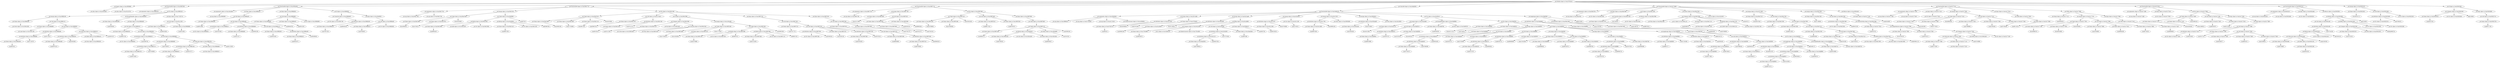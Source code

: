 strict digraph  {
<_ast.alias object at 0xa16c92ed0>;
<_ast.alias object at 0xa19144750>;
<_ast.Import object at 0xa18f59b90>;
<_ast.arguments object at 0xa1686b250>;
<_ast.Store object at 0x10295c290>;
<_ast.Name object at 0xa1686b5d0>;
<_ast.Load object at 0x10295c1d0>;
<_ast.Name object at 0xa1686bf90>;
<_ast.Name object at 0xa1686b290>;
Load818221;
<_ast.Attribute object at 0xa1686bfd0>;
Load7119370;
<_ast.Attribute object at 0xa1686b0d0>;
Load3214815;
<_ast.Name object at 0xa1686b3d0>;
Load5879120;
<_ast.Attribute object at 0xa1686b350>;
Load2562849;
<_ast.Num object at 0xa1686b450>;
<_ast.Index object at 0xa1686b410>;
<_ast.Subscript object at 0xa1686b310>;
Load3832027;
<_ast.Call object at 0xa1686bf50>;
<_ast.Call object at 0xa1686b110>;
<_ast.Assign object at 0xa1686b190>;
<_ast.Name object at 0xa1686b490>;
Load3446561;
<_ast.Name object at 0xa1686b550>;
Load6802258;
<_ast.Str object at 0xa1686b650>;
<_ast.Attribute object at 0xa1686b610>;
Load1660792;
<_ast.Name object at 0xa1686b750>;
Load9415603;
<_ast.Attribute object at 0xa1686b710>;
Load7348685;
<_ast.Attribute object at 0xa1686b6d0>;
Load7428872;
<_ast.Name object at 0xa1686b810>;
Load977803;
<_ast.Attribute object at 0xa1686b7d0>;
Load4018772;
<_ast.Num object at 0xa1686b910>;
<_ast.Index object at 0xa1686b8d0>;
<_ast.Subscript object at 0xa1686b790>;
Load4113438;
<_ast.Call object at 0xa1686b690>;
<_ast.Call object at 0xa1686b590>;
<_ast.Call object at 0xa1686b510>;
<_ast.Expr object at 0xa1686b4d0>;
<_ast.ExceptHandler object at 0xa18493650>;
<_ast.Name object at 0xa1686b950>;
Load9442638;
<_ast.Name object at 0xa1686b990>;
Load324289;
<_ast.Call object at 0xa16cc1450>;
<_ast.Expr object at 0xa17183710>;
<_ast.Try object at 0xa1686b150>;
<_ast.FunctionDef object at 0xa16897650>;
<_ast.arg object at 0xa1686b9d0>;
<_ast.arguments object at 0xa1e44ca90>;
<_ast.Name object at 0xa1686ba90>;
Load9510891;
<_ast.Str object at 0xa1686bb50>;
<_ast.Attribute object at 0xa1686bb10>;
Load2432363;
<_ast.Name object at 0xa1686bbd0>;
Load542107;
<_ast.Attribute object at 0xa1686bb90>;
Load5982539;
<_ast.Name object at 0xa1686bc90>;
Load6355082;
<_ast.Name object at 0xa1686bd10>;
Load6281871;
<_ast.Attribute object at 0xa1686bcd0>;
Load6498948;
<_ast.Call object at 0xa1686bc10>;
<_ast.Call object at 0xa1686bad0>;
<_ast.Call object at 0xa1686ba50>;
<_ast.Expr object at 0xa1686ba10>;
<_ast.Name object at 0xa1686bdd0>;
Load9948793;
<_ast.Name object at 0xa1686be50>;
Load8252287;
<_ast.Str object at 0xa1686b890>;
<_ast.Call object at 0xa1686bd90>;
<_ast.Expr object at 0xa1686bd50>;
<_ast.Not object at 0x1029617d0>;
<_ast.Name object at 0xa1686bc50>;
Load7957326;
<_ast.Attribute object at 0xa1686b2d0>;
Load8593324;
<_ast.UnaryOp object at 0xa1686be90>;
<_ast.Name object at 0xa1686be10>;
Load7958937;
<_ast.Str object at 0xa1686b390>;
<_ast.Call object at 0xa1686bed0>;
<_ast.Expr object at 0xa180af050>;
<_ast.If object at 0xa1686b850>;
<_ast.FunctionDef object at 0xa1850a450>;
<_ast.arg object at 0xa209a7790>;
<_ast.arg object at 0xa209a77d0>;
<_ast.arguments object at 0xa209a7750>;
<_ast.Name object at 0xa209a7890>;
Store3600611;
<_ast.Name object at 0xa209a7910>;
Store726413;
<_ast.Tuple object at 0xa209a7850>;
Store4435663;
<_ast.Name object at 0xa209a7990>;
Load6964567;
<_ast.Add object at 0x10295cc90>;
<_ast.Str object at 0xa209a79d0>;
<_ast.BinOp object at 0xa209a7950>;
<_ast.Name object at 0xa209a7a10>;
Load8632780;
<_ast.Str object at 0xa209a7a50>;
<_ast.BinOp object at 0xa16a3d850>;
Add2968796;
<_ast.Tuple object at 0xa180af590>;
Load67516;
<_ast.Assign object at 0xa209a7810>;
<_ast.Name object at 0xa209a7b90>;
Store5891392;
<_ast.Name object at 0xa209a7bd0>;
Store7750098;
<_ast.Name object at 0xa209a7c10>;
Store607292;
<_ast.Tuple object at 0xa209a7b10>;
Store4334661;
<_ast.Name object at 0xa209a7c50>;
Load2963744;
<_ast.Name object at 0xa209a7d10>;
Load8100101;
<_ast.Attribute object at 0xa209a7cd0>;
Load7011574;
<_ast.Call object at 0xa1b173d10>;
<_ast.Name object at 0xa209a7e10>;
Load2411358;
<_ast.Eq object at 0x102961a90>;
<_ast.USub object at 0x102961950>;
<_ast.Num object at 0xa16897e50>;
<_ast.UnaryOp object at 0xa209a7e50>;
<_ast.Compare object at 0xa209a7dd0>;
<_ast.Name object at 0xa16897dd0>;
Store7199328;
<_ast.Name object at 0xa16897e10>;
Store1840095;
<_ast.Tuple object at 0xa16897ed0>;
Store1770303;
<_ast.Name object at 0xa16897c50>;
Load2379688;
<_ast.Str object at 0xa16897050>;
<_ast.BinOp object at 0xa16897d90>;
Add9897615;
<_ast.Name object at 0xa168970d0>;
Load2124263;
<_ast.Str object at 0xa16897110>;
<_ast.BinOp object at 0xa16897090>;
Add6852282;
<_ast.Tuple object at 0xa16897d50>;
Load4662395;
<_ast.Assign object at 0xa1a2dca90>;
<_ast.If object at 0xa209a7d90>;
<_ast.Name object at 0xa16897210>;
Load7557779;
<_ast.Str object at 0xa168972d0>;
<_ast.Attribute object at 0xa16897290>;
Load5380444;
<_ast.Name object at 0xa16897310>;
Load2485185;
<_ast.Name object at 0xa168973d0>;
Load5204536;
<_ast.Attribute object at 0xa16897350>;
Load3078245;
<_ast.Name object at 0xa16897490>;
Load6859963;
<_ast.Name object at 0xa16897510>;
Load6785662;
<_ast.Attribute object at 0xa168974d0>;
Load5863018;
<_ast.Call object at 0xa16897410>;
<_ast.Call object at 0xa16897250>;
<_ast.Call object at 0xa16897190>;
<_ast.Expr object at 0xa16897150>;
<_ast.Name object at 0xa16897610>;
Load7204178;
<_ast.Name object at 0xa16897690>;
Load7815371;
<_ast.Name object at 0xa168976d0>;
Load7343191;
<_ast.Call object at 0xa168975d0>;
<_ast.Expr object at 0xa16897550>;
<_ast.For object at 0xa209a7ad0>;
<_ast.FunctionDef object at 0xa209a7710>;
<_ast.arg object at 0xa16897790>;
<_ast.arguments object at 0xa16897750>;
<_ast.Name object at 0xa168978d0>;
Store2211968;
<_ast.Name object at 0xa16897950>;
Load3028155;
<_ast.Name object at 0xa16897990>;
Load9892944;
<_ast.Call object at 0xa16897910>;
<_ast.Assign object at 0xa168977d0>;
<_ast.Name object at 0xa16897a50>;
Store5788905;
<_ast.Name object at 0xa16897a90>;
Store7600858;
<_ast.Tuple object at 0xa16897a10>;
Store2635508;
<_ast.Name object at 0xa16897b10>;
Load8617323;
<_ast.Name object at 0xa16897b50>;
Load8184315;
<_ast.Call object at 0xa16897ad0>;
<_ast.Name object at 0xa16897c90>;
Load8860757;
<_ast.Name object at 0xa16982450>;
Load3768332;
<_ast.Sub object at 0x10295cd50>;
<_ast.Name object at 0xa1e3bc5d0>;
Load6308457;
<_ast.BinOp object at 0xa180af550>;
<_ast.Name object at 0xa18f2ddd0>;
Load162354;
<_ast.Tuple object at 0xa16897c10>;
Load2982461;
<_ast.Yield object at 0xa16897bd0>;
<_ast.Expr object at 0xa16897b90>;
<_ast.For object at 0xa168979d0>;
<_ast.FunctionDef object at 0xa16897710>;
<_ast.arg object at 0xa18f66d10>;
<_ast.arg object at 0xa2275d2d0>;
<_ast.arg object at 0xa1b173c50>;
<_ast.NameConstant object at 0xa1a30d950>;
<_ast.arguments object at 0xa18493850>;
<_ast.Name object at 0xa1673b710>;
Load65016;
<_ast.Attribute object at 0xa22b7c050>;
Store4038933;
<_ast.Name object at 0xa1673bd50>;
Load4705186;
<_ast.Assign object at 0xa22b7c6d0>;
<_ast.Name object at 0xa16ccd650>;
Load4964249;
<_ast.Attribute object at 0xa16dcea90>;
Store1106872;
<_ast.Name object at 0xa1781e890>;
Load9928675;
<_ast.Is object at 0x102961f10>;
<_ast.NameConstant object at 0xa1781ed50>;
<_ast.Compare object at 0xa16ccd190>;
<_ast.Name object at 0xa18aed350>;
Load7299024;
<_ast.Attribute object at 0xa1b16c110>;
Load4657824;
<_ast.Attribute object at 0xa1b16c850>;
Load7707006;
<_ast.Name object at 0xa18aed290>;
Load981086;
<_ast.Call object at 0xa1b16cad0>;
<_ast.Name object at 0xa32fdde10>;
Load482764;
<_ast.IfExp object at 0xa16ccd690>;
<_ast.Assign object at 0xa20a7ea90>;
<_ast.Name object at 0xa16cc15d0>;
Load6419529;
<_ast.Attribute object at 0xa16cc1a10>;
Store3705666;
<_ast.List object at 0xa16cc1190>;
Load1104321;
<_ast.Assign object at 0xa1e3c3610>;
<_ast.Name object at 0xa16cc16d0>;
Load6907936;
<_ast.Attribute object at 0xa16cc1790>;
Store8984184;
<_ast.Num object at 0xa18956490>;
<_ast.Assign object at 0xa16cc1250>;
<_ast.Name object at 0xa1850a2d0>;
Load1605046;
<_ast.Attribute object at 0xa1850aed0>;
Store3758647;
<_ast.Num object at 0xa16a19d50>;
<_ast.Assign object at 0xa18956610>;
<_ast.Name object at 0xa16cd2110>;
Store4515967;
<_ast.Name object at 0xa18abf850>;
Load9624999;
<_ast.Attribute object at 0xa18abf410>;
Load5587422;
<_ast.Name object at 0xa18abf5d0>;
Load1816325;
<_ast.Call object at 0xa18abf210>;
<_ast.Assign object at 0xa16cd29d0>;
<_ast.Name object at 0xa18abf790>;
Load9449283;
<_ast.Pass object at 0xa18abf150>;
<_ast.ExceptHandler object at 0xa18abf890>;
<_ast.Name object at 0xa18abf8d0>;
Store4212155;
<_ast.Name object at 0xa18abf910>;
Load744924;
<_ast.Name object at 0xa18abf990>;
Store483018;
<_ast.Name object at 0xa18abfa90>;
Load7104472;
<_ast.Attribute object at 0xa18abfa50>;
Load7586389;
<_ast.Attribute object at 0xa18abfa10>;
Load5954434;
<_ast.Name object at 0xa18abfad0>;
Load1951571;
<_ast.Name object at 0xa18abfb10>;
Load1762089;
<_ast.Call object at 0xa18abf9d0>;
<_ast.Assign object at 0xa18abf950>;
<_ast.Name object at 0xa18abfc50>;
Load5375797;
<_ast.Attribute object at 0xa18abfc10>;
Load4685941;
<_ast.Attribute object at 0xa18abfbd0>;
Load9240712;
<_ast.Name object at 0xa18abfc90>;
Load9096069;
<_ast.Call object at 0xa18abfb90>;
<_ast.Name object at 0xa18abfd10>;
Store7035380;
<_ast.Name object at 0xa18abfd90>;
Load4989561;
<_ast.Name object at 0xa18abfdd0>;
Load8242674;
<_ast.Name object at 0xa18abfe50>;
Load3609794;
<_ast.Call object at 0xa18abfd50>;
<_ast.Assign object at 0xa18abfcd0>;
<_ast.Name object at 0xa18abf810>;
Load7832078;
<_ast.Attribute object at 0xa18abffd0>;
Load9069720;
<_ast.Attribute object at 0xa18abff90>;
Load1357631;
<_ast.Name object at 0xa18abf7d0>;
Load3806086;
<_ast.Call object at 0xa18abff10>;
<_ast.Expr object at 0xa18abfed0>;
<_ast.Name object at 0xa18abf0d0>;
Load884717;
<_ast.Attribute object at 0xa18abf090>;
Store7161665;
<_ast.Name object at 0xa18abf190>;
Load596867;
<_ast.Attribute object at 0xa18abf110>;
Load358428;
<_ast.AugAssign object at 0xa18abf050>;
Add8326279;
<_ast.Name object at 0xa18abf390>;
Load5677386;
<_ast.Attribute object at 0xa18abf310>;
Load6159451;
<_ast.Attribute object at 0xa18abf290>;
Load7996444;
<_ast.Name object at 0xa18abf3d0>;
Load5461674;
<_ast.Call object at 0xa18abf250>;
<_ast.Name object at 0xa18abf510>;
Load2086322;
<_ast.Attribute object at 0xa18abf4d0>;
Store6051970;
<_ast.Name object at 0xa18abf650>;
Load9073274;
<_ast.Attribute object at 0xa18abf610>;
Load1416294;
<_ast.Attribute object at 0xa18abf590>;
Load8030934;
<_ast.Name object at 0xa18abf690>;
Load9596231;
<_ast.Call object at 0xa18abf550>;
<_ast.AugAssign object at 0xa18abf490>;
Add2460172;
<_ast.Name object at 0xa18abf710>;
Load4018908;
<_ast.Pass object at 0xa18abf750>;
<_ast.ExceptHandler object at 0xa18abf6d0>;
<_ast.Try object at 0xa18abf450>;
<_ast.If object at 0xa18abf1d0>;
<_ast.If object at 0xa18abfb50>;
<_ast.For object at 0xa18abf350>;
<_ast.Try object at 0xa16cd2b10>;
<_ast.Name object at 0xa18abff50>;
Load9858481;
<_ast.Attribute object at 0xa18abfe90>;
Store7597603;
<_ast.Name object at 0xa209a7ed0>;
Load2209609;
<_ast.Attribute object at 0xa209a7e90>;
Load1168733;
<_ast.AugAssign object at 0xa18abf2d0>;
Add5978362;
<_ast.FunctionDef object at 0xa18ade510>;
<_ast.ClassDef object at 0xa18ade050>;
<_ast.arg object at 0xa209a7f50>;
<_ast.arguments object at 0xa209a7f10>;
<_ast.Str object at 0xa209a7fd0>;
<_ast.Expr object at 0xa209a7f90>;
<_ast.Name object at 0xa209a7310>;
Load8873611;
<_ast.UnaryOp object at 0xa209a7350>;
Not1349267;
<_ast.Str object at 0xa209a7650>;
<_ast.Return object at 0xa209a7690>;
<_ast.If object at 0xa209a72d0>;
<_ast.Num object at 0xa209a70d0>;
<_ast.Lt object at 0x102961c10>;
<_ast.Name object at 0xa209a7110>;
Load3389075;
<_ast.Num object at 0xa209a7190>;
<_ast.LShift object at 0x102961210>;
<_ast.Num object at 0xa209a71d0>;
<_ast.BinOp object at 0xa209a7150>;
<_ast.Compare object at 0xa209a7090>;
Lt9189725;
<_ast.Str object at 0xa1a2a2e50>;
<_ast.Assert object at 0xa209a7050>;
<_ast.Name object at 0xa209a7210>;
Store8337643;
<_ast.Name object at 0xa209a7290>;
Load2349721;
<_ast.Name object at 0xa209a73d0>;
Load8021403;
<_ast.Name object at 0xa209a7450>;
Load6665869;
<_ast.Name object at 0xa209a74d0>;
Load4220239;
<_ast.Name object at 0xa209a7510>;
Load7594251;
<_ast.Num object at 0xa209a7590>;
<_ast.Num object at 0xa209a78d0>;
<_ast.BinOp object at 0xa209a7550>;
LShift3881115;
<_ast.Call object at 0xa209a7490>;
<_ast.Call object at 0xa209a7410>;
<_ast.Call object at 0xa209a7390>;
<_ast.Call object at 0xa209a7250>;
<_ast.Assign object at 0xa1e511490>;
<_ast.Name object at 0xa209a7c90>;
Store7168850;
<_ast.Str object at 0xa209a7b50>;
<_ast.Attribute object at 0xa209a7a90>;
Load9452106;
<_ast.Name object at 0xa24c77810>;
Load819733;
<_ast.Name object at 0xa24c77fd0>;
Store3294297;
<_ast.Name object at 0xa24c77f50>;
Load6204313;
<_ast.Name object at 0xa24c770d0>;
Load3173200;
<_ast.Num object at 0xa24c77150>;
<_ast.Index object at 0xa24c77110>;
<_ast.Subscript object at 0xa24c77090>;
Load7419989;
<_ast.NotEq object at 0x102961b50>;
<_ast.Str object at 0xa24c77190>;
<_ast.Compare object at 0xa24c77050>;
<_ast.comprehension object at 0xa24c77f90>;
<_ast.GeneratorExp object at 0xa209a76d0>;
<_ast.Call object at 0xa209a75d0>;
<_ast.Assign object at 0xa209a7d50>;
<_ast.Name object at 0xa24c771d0>;
Load3343697;
<_ast.Return object at 0xa16d2ee50>;
<_ast.FunctionDef object at 0xa1b173e90>;
<_ast.arg object at 0xa24c77290>;
<_ast.arg object at 0xa24c772d0>;
<_ast.arguments object at 0xa24c77250>;
<_ast.Str object at 0xa24c77350>;
<_ast.Expr object at 0xa24c77310>;
<_ast.Name object at 0xa24c77450>;
Store2481800;
<_ast.Name object at 0xa24c774d0>;
Store2778181;
<_ast.Tuple object at 0xa24c77410>;
Store9963935;
<_ast.Name object at 0xa24c77550>;
Load7469990;
<_ast.Name object at 0xa24c77590>;
Load1594440;
<_ast.Name object at 0xa24c775d0>;
Load7194439;
<_ast.Call object at 0xa24c77510>;
<_ast.Assign object at 0xa24c77390>;
<_ast.Name object at 0xa24c77690>;
Load9114414;
<_ast.Yield object at 0xa24c77650>;
<_ast.Expr object at 0xa24c77610>;
<_ast.Name object at 0xa24c77710>;
Load3009328;
<_ast.Name object at 0xa24c777d0>;
Store6998579;
<_ast.Name object at 0xa24c77850>;
Store9044963;
<_ast.Tuple object at 0xa24c77790>;
Store5404601;
<_ast.Name object at 0xa24c778d0>;
Load1304993;
<_ast.Name object at 0xa24c77910>;
Load9984508;
<_ast.Name object at 0xa24c77990>;
Load6718320;
<_ast.Call object at 0xa24c77890>;
<_ast.Assign object at 0xa24c77750>;
<_ast.Name object at 0xa24c77a50>;
Load9696800;
<_ast.Yield object at 0xa24c77a10>;
<_ast.Expr object at 0xa24c779d0>;
<_ast.While object at 0xa24c776d0>;
<_ast.FunctionDef object at 0xa24c77210>;
<_ast.arg object at 0xa24c77ad0>;
<_ast.arguments object at 0xa24c77a90>;
<_ast.Str object at 0xa24c77b50>;
<_ast.Expr object at 0xa24c77b10>;
<_ast.Name object at 0xa24c77c10>;
Store4262845;
<_ast.Name object at 0xa24c77c50>;
Store1468013;
<_ast.Tuple object at 0xa24c77bd0>;
Store3096159;
<_ast.Name object at 0xa24c77cd0>;
Load8203673;
<_ast.Name object at 0xa24c77d10>;
Load2215403;
<_ast.Call object at 0xa24c77c90>;
<_ast.Str object at 0xa24c77e50>;
<_ast.Attribute object at 0xa24c77e10>;
Load9316645;
<_ast.Name object at 0xa24c77e90>;
Load3527231;
<_ast.Name object at 0xa24c77ed0>;
Load4358077;
<_ast.Name object at 0xa24c77490>;
Load691613;
<_ast.Name object at 0xa24c773d0>;
Load1368001;
<_ast.Call object at 0xa24c77950>;
<_ast.Call object at 0xa24c77dd0>;
<_ast.Yield object at 0xa24c77d90>;
<_ast.Expr object at 0xa24c77d50>;
<_ast.For object at 0xa24c77b90>;
<_ast.FunctionDef object at 0xa1e511910>;
<_ast.arg object at 0xa33002e50>;
<_ast.arg object at 0xa33002e90>;
<_ast.arguments object at 0xa33002e10>;
<_ast.Str object at 0xa33002f10>;
<_ast.Expr object at 0xa33002ed0>;
<_ast.Name object at 0xa330020d0>;
Load4758887;
<_ast.Name object at 0xa33002190>;
Load5002332;
<_ast.Index object at 0xa33002150>;
<_ast.Subscript object at 0xa33002090>;
Load1361843;
<_ast.Str object at 0xa33002250>;
<_ast.BinOp object at 0xa33002050>;
Add1892432;
<_ast.Attribute object at 0xa33002c90>;
Load7244209;
<_ast.Call object at 0xa33002cd0>;
<_ast.Name object at 0xa33002310>;
Load3750165;
<_ast.Num object at 0xa33002350>;
<_ast.Compare object at 0xa330022d0>;
NotEq5986734;
<_ast.Str object at 0xa33002390>;
<_ast.Str object at 0xa330023d0>;
<_ast.IfExp object at 0xa33002290>;
<_ast.BinOp object at 0xa33002fd0>;
Add750383;
<_ast.Return object at 0xa33002f50>;
<_ast.FunctionDef object at 0xa33002210>;
<_ast.Name object at 0xa33002450>;
Store8444113;
<_ast.Str object at 0xa33002510>;
<_ast.Attribute object at 0xa330024d0>;
Load7064321;
<_ast.Str object at 0xa33002550>;
<_ast.Call object at 0xa33002490>;
<_ast.Assign object at 0xa33002410>;
<_ast.Name object at 0xa33002610>;
Load2927554;
<_ast.Str object at 0xa33002650>;
<_ast.Compare object at 0xa330025d0>;
Eq6130663;
<_ast.Name object at 0xa33002750>;
Load6371758;
<_ast.Call object at 0xa33002710>;
<_ast.Expr object at 0xa330026d0>;
<_ast.If object at 0xa33002590>;
<_ast.Module object at 0xa16792e10>;
<_ast.Import object at 0xa18f59b90> -> <_ast.alias object at 0xa16c92ed0>;
<_ast.Import object at 0xa18f59b90> -> <_ast.alias object at 0xa19144750>;
<_ast.Name object at 0xa1686b5d0> -> <_ast.Store object at 0x10295c290>;
<_ast.Name object at 0xa1686bf90> -> <_ast.Load object at 0x10295c1d0>;
<_ast.Name object at 0xa1686b290> -> Load818221;
<_ast.Attribute object at 0xa1686bfd0> -> <_ast.Name object at 0xa1686b290>;
<_ast.Attribute object at 0xa1686bfd0> -> Load7119370;
<_ast.Attribute object at 0xa1686b0d0> -> <_ast.Attribute object at 0xa1686bfd0>;
<_ast.Attribute object at 0xa1686b0d0> -> Load3214815;
<_ast.Name object at 0xa1686b3d0> -> Load5879120;
<_ast.Attribute object at 0xa1686b350> -> <_ast.Name object at 0xa1686b3d0>;
<_ast.Attribute object at 0xa1686b350> -> Load2562849;
<_ast.Index object at 0xa1686b410> -> <_ast.Num object at 0xa1686b450>;
<_ast.Subscript object at 0xa1686b310> -> <_ast.Attribute object at 0xa1686b350>;
<_ast.Subscript object at 0xa1686b310> -> <_ast.Index object at 0xa1686b410>;
<_ast.Subscript object at 0xa1686b310> -> Load3832027;
<_ast.Call object at 0xa1686bf50> -> <_ast.Attribute object at 0xa1686b0d0>;
<_ast.Call object at 0xa1686bf50> -> <_ast.Subscript object at 0xa1686b310>;
<_ast.Call object at 0xa1686b110> -> <_ast.Name object at 0xa1686bf90>;
<_ast.Call object at 0xa1686b110> -> <_ast.Call object at 0xa1686bf50>;
<_ast.Assign object at 0xa1686b190> -> <_ast.Name object at 0xa1686b5d0>;
<_ast.Assign object at 0xa1686b190> -> <_ast.Call object at 0xa1686b110>;
<_ast.Name object at 0xa1686b490> -> Load3446561;
<_ast.Name object at 0xa1686b550> -> Load6802258;
<_ast.Attribute object at 0xa1686b610> -> <_ast.Str object at 0xa1686b650>;
<_ast.Attribute object at 0xa1686b610> -> Load1660792;
<_ast.Name object at 0xa1686b750> -> Load9415603;
<_ast.Attribute object at 0xa1686b710> -> <_ast.Name object at 0xa1686b750>;
<_ast.Attribute object at 0xa1686b710> -> Load7348685;
<_ast.Attribute object at 0xa1686b6d0> -> <_ast.Attribute object at 0xa1686b710>;
<_ast.Attribute object at 0xa1686b6d0> -> Load7428872;
<_ast.Name object at 0xa1686b810> -> Load977803;
<_ast.Attribute object at 0xa1686b7d0> -> <_ast.Name object at 0xa1686b810>;
<_ast.Attribute object at 0xa1686b7d0> -> Load4018772;
<_ast.Index object at 0xa1686b8d0> -> <_ast.Num object at 0xa1686b910>;
<_ast.Subscript object at 0xa1686b790> -> <_ast.Attribute object at 0xa1686b7d0>;
<_ast.Subscript object at 0xa1686b790> -> <_ast.Index object at 0xa1686b8d0>;
<_ast.Subscript object at 0xa1686b790> -> Load4113438;
<_ast.Call object at 0xa1686b690> -> <_ast.Attribute object at 0xa1686b6d0>;
<_ast.Call object at 0xa1686b690> -> <_ast.Subscript object at 0xa1686b790>;
<_ast.Call object at 0xa1686b590> -> <_ast.Attribute object at 0xa1686b610>;
<_ast.Call object at 0xa1686b590> -> <_ast.Call object at 0xa1686b690>;
<_ast.Call object at 0xa1686b510> -> <_ast.Name object at 0xa1686b550>;
<_ast.Call object at 0xa1686b510> -> <_ast.Call object at 0xa1686b590>;
<_ast.Expr object at 0xa1686b4d0> -> <_ast.Call object at 0xa1686b510>;
<_ast.ExceptHandler object at 0xa18493650> -> <_ast.Name object at 0xa1686b490>;
<_ast.ExceptHandler object at 0xa18493650> -> <_ast.Expr object at 0xa1686b4d0>;
<_ast.Name object at 0xa1686b950> -> Load9442638;
<_ast.Name object at 0xa1686b990> -> Load324289;
<_ast.Call object at 0xa16cc1450> -> <_ast.Name object at 0xa1686b950>;
<_ast.Call object at 0xa16cc1450> -> <_ast.Name object at 0xa1686b990>;
<_ast.Expr object at 0xa17183710> -> <_ast.Call object at 0xa16cc1450>;
<_ast.Try object at 0xa1686b150> -> <_ast.Assign object at 0xa1686b190>;
<_ast.Try object at 0xa1686b150> -> <_ast.ExceptHandler object at 0xa18493650>;
<_ast.Try object at 0xa1686b150> -> <_ast.Expr object at 0xa17183710>;
<_ast.FunctionDef object at 0xa16897650> -> <_ast.arguments object at 0xa1686b250>;
<_ast.FunctionDef object at 0xa16897650> -> <_ast.Try object at 0xa1686b150>;
<_ast.arguments object at 0xa1e44ca90> -> <_ast.arg object at 0xa1686b9d0>;
<_ast.Name object at 0xa1686ba90> -> Load9510891;
<_ast.Attribute object at 0xa1686bb10> -> <_ast.Str object at 0xa1686bb50>;
<_ast.Attribute object at 0xa1686bb10> -> Load2432363;
<_ast.Name object at 0xa1686bbd0> -> Load542107;
<_ast.Attribute object at 0xa1686bb90> -> <_ast.Name object at 0xa1686bbd0>;
<_ast.Attribute object at 0xa1686bb90> -> Load5982539;
<_ast.Name object at 0xa1686bc90> -> Load6355082;
<_ast.Name object at 0xa1686bd10> -> Load6281871;
<_ast.Attribute object at 0xa1686bcd0> -> <_ast.Name object at 0xa1686bd10>;
<_ast.Attribute object at 0xa1686bcd0> -> Load6498948;
<_ast.Call object at 0xa1686bc10> -> <_ast.Name object at 0xa1686bc90>;
<_ast.Call object at 0xa1686bc10> -> <_ast.Attribute object at 0xa1686bcd0>;
<_ast.Call object at 0xa1686bad0> -> <_ast.Attribute object at 0xa1686bb10>;
<_ast.Call object at 0xa1686bad0> -> <_ast.Attribute object at 0xa1686bb90>;
<_ast.Call object at 0xa1686bad0> -> <_ast.Call object at 0xa1686bc10>;
<_ast.Call object at 0xa1686ba50> -> <_ast.Name object at 0xa1686ba90>;
<_ast.Call object at 0xa1686ba50> -> <_ast.Call object at 0xa1686bad0>;
<_ast.Expr object at 0xa1686ba10> -> <_ast.Call object at 0xa1686ba50>;
<_ast.Name object at 0xa1686bdd0> -> Load9948793;
<_ast.Name object at 0xa1686be50> -> Load8252287;
<_ast.Call object at 0xa1686bd90> -> <_ast.Name object at 0xa1686bdd0>;
<_ast.Call object at 0xa1686bd90> -> <_ast.Name object at 0xa1686be50>;
<_ast.Call object at 0xa1686bd90> -> <_ast.Str object at 0xa1686b890>;
<_ast.Expr object at 0xa1686bd50> -> <_ast.Call object at 0xa1686bd90>;
<_ast.Name object at 0xa1686bc50> -> Load7957326;
<_ast.Attribute object at 0xa1686b2d0> -> <_ast.Name object at 0xa1686bc50>;
<_ast.Attribute object at 0xa1686b2d0> -> Load8593324;
<_ast.UnaryOp object at 0xa1686be90> -> <_ast.Not object at 0x1029617d0>;
<_ast.UnaryOp object at 0xa1686be90> -> <_ast.Attribute object at 0xa1686b2d0>;
<_ast.Name object at 0xa1686be10> -> Load7958937;
<_ast.Call object at 0xa1686bed0> -> <_ast.Name object at 0xa1686be10>;
<_ast.Call object at 0xa1686bed0> -> <_ast.Str object at 0xa1686b390>;
<_ast.Expr object at 0xa180af050> -> <_ast.Call object at 0xa1686bed0>;
<_ast.If object at 0xa1686b850> -> <_ast.UnaryOp object at 0xa1686be90>;
<_ast.If object at 0xa1686b850> -> <_ast.Expr object at 0xa180af050>;
<_ast.FunctionDef object at 0xa1850a450> -> <_ast.arguments object at 0xa1e44ca90>;
<_ast.FunctionDef object at 0xa1850a450> -> <_ast.Expr object at 0xa1686ba10>;
<_ast.FunctionDef object at 0xa1850a450> -> <_ast.Expr object at 0xa1686bd50>;
<_ast.FunctionDef object at 0xa1850a450> -> <_ast.If object at 0xa1686b850>;
<_ast.arguments object at 0xa209a7750> -> <_ast.arg object at 0xa209a7790>;
<_ast.arguments object at 0xa209a7750> -> <_ast.arg object at 0xa209a77d0>;
<_ast.Name object at 0xa209a7890> -> Store3600611;
<_ast.Name object at 0xa209a7910> -> Store726413;
<_ast.Tuple object at 0xa209a7850> -> <_ast.Name object at 0xa209a7890>;
<_ast.Tuple object at 0xa209a7850> -> <_ast.Name object at 0xa209a7910>;
<_ast.Tuple object at 0xa209a7850> -> Store4435663;
<_ast.Name object at 0xa209a7990> -> Load6964567;
<_ast.BinOp object at 0xa209a7950> -> <_ast.Name object at 0xa209a7990>;
<_ast.BinOp object at 0xa209a7950> -> <_ast.Add object at 0x10295cc90>;
<_ast.BinOp object at 0xa209a7950> -> <_ast.Str object at 0xa209a79d0>;
<_ast.Name object at 0xa209a7a10> -> Load8632780;
<_ast.BinOp object at 0xa16a3d850> -> <_ast.Name object at 0xa209a7a10>;
<_ast.BinOp object at 0xa16a3d850> -> Add2968796;
<_ast.BinOp object at 0xa16a3d850> -> <_ast.Str object at 0xa209a7a50>;
<_ast.Tuple object at 0xa180af590> -> <_ast.BinOp object at 0xa209a7950>;
<_ast.Tuple object at 0xa180af590> -> <_ast.BinOp object at 0xa16a3d850>;
<_ast.Tuple object at 0xa180af590> -> Load67516;
<_ast.Assign object at 0xa209a7810> -> <_ast.Tuple object at 0xa209a7850>;
<_ast.Assign object at 0xa209a7810> -> <_ast.Tuple object at 0xa180af590>;
<_ast.Name object at 0xa209a7b90> -> Store5891392;
<_ast.Name object at 0xa209a7bd0> -> Store7750098;
<_ast.Name object at 0xa209a7c10> -> Store607292;
<_ast.Tuple object at 0xa209a7b10> -> <_ast.Name object at 0xa209a7b90>;
<_ast.Tuple object at 0xa209a7b10> -> <_ast.Name object at 0xa209a7bd0>;
<_ast.Tuple object at 0xa209a7b10> -> <_ast.Name object at 0xa209a7c10>;
<_ast.Tuple object at 0xa209a7b10> -> Store4334661;
<_ast.Name object at 0xa209a7c50> -> Load2963744;
<_ast.Name object at 0xa209a7d10> -> Load8100101;
<_ast.Attribute object at 0xa209a7cd0> -> <_ast.Name object at 0xa209a7d10>;
<_ast.Attribute object at 0xa209a7cd0> -> Load7011574;
<_ast.Call object at 0xa1b173d10> -> <_ast.Name object at 0xa209a7c50>;
<_ast.Call object at 0xa1b173d10> -> <_ast.Attribute object at 0xa209a7cd0>;
<_ast.Name object at 0xa209a7e10> -> Load2411358;
<_ast.UnaryOp object at 0xa209a7e50> -> <_ast.USub object at 0x102961950>;
<_ast.UnaryOp object at 0xa209a7e50> -> <_ast.Num object at 0xa16897e50>;
<_ast.Compare object at 0xa209a7dd0> -> <_ast.Name object at 0xa209a7e10>;
<_ast.Compare object at 0xa209a7dd0> -> <_ast.Eq object at 0x102961a90>;
<_ast.Compare object at 0xa209a7dd0> -> <_ast.UnaryOp object at 0xa209a7e50>;
<_ast.Name object at 0xa16897dd0> -> Store7199328;
<_ast.Name object at 0xa16897e10> -> Store1840095;
<_ast.Tuple object at 0xa16897ed0> -> <_ast.Name object at 0xa16897dd0>;
<_ast.Tuple object at 0xa16897ed0> -> <_ast.Name object at 0xa16897e10>;
<_ast.Tuple object at 0xa16897ed0> -> Store1770303;
<_ast.Name object at 0xa16897c50> -> Load2379688;
<_ast.BinOp object at 0xa16897d90> -> <_ast.Name object at 0xa16897c50>;
<_ast.BinOp object at 0xa16897d90> -> Add9897615;
<_ast.BinOp object at 0xa16897d90> -> <_ast.Str object at 0xa16897050>;
<_ast.Name object at 0xa168970d0> -> Load2124263;
<_ast.BinOp object at 0xa16897090> -> <_ast.Name object at 0xa168970d0>;
<_ast.BinOp object at 0xa16897090> -> Add6852282;
<_ast.BinOp object at 0xa16897090> -> <_ast.Str object at 0xa16897110>;
<_ast.Tuple object at 0xa16897d50> -> <_ast.BinOp object at 0xa16897d90>;
<_ast.Tuple object at 0xa16897d50> -> <_ast.BinOp object at 0xa16897090>;
<_ast.Tuple object at 0xa16897d50> -> Load4662395;
<_ast.Assign object at 0xa1a2dca90> -> <_ast.Tuple object at 0xa16897ed0>;
<_ast.Assign object at 0xa1a2dca90> -> <_ast.Tuple object at 0xa16897d50>;
<_ast.If object at 0xa209a7d90> -> <_ast.Compare object at 0xa209a7dd0>;
<_ast.If object at 0xa209a7d90> -> <_ast.Assign object at 0xa1a2dca90>;
<_ast.Name object at 0xa16897210> -> Load7557779;
<_ast.Attribute object at 0xa16897290> -> <_ast.Str object at 0xa168972d0>;
<_ast.Attribute object at 0xa16897290> -> Load5380444;
<_ast.Name object at 0xa16897310> -> Load2485185;
<_ast.Name object at 0xa168973d0> -> Load5204536;
<_ast.Attribute object at 0xa16897350> -> <_ast.Name object at 0xa168973d0>;
<_ast.Attribute object at 0xa16897350> -> Load3078245;
<_ast.Name object at 0xa16897490> -> Load6859963;
<_ast.Name object at 0xa16897510> -> Load6785662;
<_ast.Attribute object at 0xa168974d0> -> <_ast.Name object at 0xa16897510>;
<_ast.Attribute object at 0xa168974d0> -> Load5863018;
<_ast.Call object at 0xa16897410> -> <_ast.Name object at 0xa16897490>;
<_ast.Call object at 0xa16897410> -> <_ast.Attribute object at 0xa168974d0>;
<_ast.Call object at 0xa16897250> -> <_ast.Attribute object at 0xa16897290>;
<_ast.Call object at 0xa16897250> -> <_ast.Name object at 0xa16897310>;
<_ast.Call object at 0xa16897250> -> <_ast.Attribute object at 0xa16897350>;
<_ast.Call object at 0xa16897250> -> <_ast.Call object at 0xa16897410>;
<_ast.Call object at 0xa16897190> -> <_ast.Name object at 0xa16897210>;
<_ast.Call object at 0xa16897190> -> <_ast.Call object at 0xa16897250>;
<_ast.Expr object at 0xa16897150> -> <_ast.Call object at 0xa16897190>;
<_ast.Name object at 0xa16897610> -> Load7204178;
<_ast.Name object at 0xa16897690> -> Load7815371;
<_ast.Name object at 0xa168976d0> -> Load7343191;
<_ast.Call object at 0xa168975d0> -> <_ast.Name object at 0xa16897610>;
<_ast.Call object at 0xa168975d0> -> <_ast.Name object at 0xa16897690>;
<_ast.Call object at 0xa168975d0> -> <_ast.Name object at 0xa168976d0>;
<_ast.Expr object at 0xa16897550> -> <_ast.Call object at 0xa168975d0>;
<_ast.For object at 0xa209a7ad0> -> <_ast.Tuple object at 0xa209a7b10>;
<_ast.For object at 0xa209a7ad0> -> <_ast.Call object at 0xa1b173d10>;
<_ast.For object at 0xa209a7ad0> -> <_ast.If object at 0xa209a7d90>;
<_ast.For object at 0xa209a7ad0> -> <_ast.Expr object at 0xa16897150>;
<_ast.For object at 0xa209a7ad0> -> <_ast.Expr object at 0xa16897550>;
<_ast.FunctionDef object at 0xa209a7710> -> <_ast.arguments object at 0xa209a7750>;
<_ast.FunctionDef object at 0xa209a7710> -> <_ast.Assign object at 0xa209a7810>;
<_ast.FunctionDef object at 0xa209a7710> -> <_ast.For object at 0xa209a7ad0>;
<_ast.arguments object at 0xa16897750> -> <_ast.arg object at 0xa16897790>;
<_ast.Name object at 0xa168978d0> -> Store2211968;
<_ast.Name object at 0xa16897950> -> Load3028155;
<_ast.Name object at 0xa16897990> -> Load9892944;
<_ast.Call object at 0xa16897910> -> <_ast.Name object at 0xa16897950>;
<_ast.Call object at 0xa16897910> -> <_ast.Name object at 0xa16897990>;
<_ast.Assign object at 0xa168977d0> -> <_ast.Name object at 0xa168978d0>;
<_ast.Assign object at 0xa168977d0> -> <_ast.Call object at 0xa16897910>;
<_ast.Name object at 0xa16897a50> -> Store5788905;
<_ast.Name object at 0xa16897a90> -> Store7600858;
<_ast.Tuple object at 0xa16897a10> -> <_ast.Name object at 0xa16897a50>;
<_ast.Tuple object at 0xa16897a10> -> <_ast.Name object at 0xa16897a90>;
<_ast.Tuple object at 0xa16897a10> -> Store2635508;
<_ast.Name object at 0xa16897b10> -> Load8617323;
<_ast.Name object at 0xa16897b50> -> Load8184315;
<_ast.Call object at 0xa16897ad0> -> <_ast.Name object at 0xa16897b10>;
<_ast.Call object at 0xa16897ad0> -> <_ast.Name object at 0xa16897b50>;
<_ast.Name object at 0xa16897c90> -> Load8860757;
<_ast.Name object at 0xa16982450> -> Load3768332;
<_ast.Name object at 0xa1e3bc5d0> -> Load6308457;
<_ast.BinOp object at 0xa180af550> -> <_ast.Name object at 0xa16982450>;
<_ast.BinOp object at 0xa180af550> -> <_ast.Sub object at 0x10295cd50>;
<_ast.BinOp object at 0xa180af550> -> <_ast.Name object at 0xa1e3bc5d0>;
<_ast.Name object at 0xa18f2ddd0> -> Load162354;
<_ast.Tuple object at 0xa16897c10> -> <_ast.Name object at 0xa16897c90>;
<_ast.Tuple object at 0xa16897c10> -> <_ast.BinOp object at 0xa180af550>;
<_ast.Tuple object at 0xa16897c10> -> <_ast.Name object at 0xa18f2ddd0>;
<_ast.Tuple object at 0xa16897c10> -> Load2982461;
<_ast.Yield object at 0xa16897bd0> -> <_ast.Tuple object at 0xa16897c10>;
<_ast.Expr object at 0xa16897b90> -> <_ast.Yield object at 0xa16897bd0>;
<_ast.For object at 0xa168979d0> -> <_ast.Tuple object at 0xa16897a10>;
<_ast.For object at 0xa168979d0> -> <_ast.Call object at 0xa16897ad0>;
<_ast.For object at 0xa168979d0> -> <_ast.Expr object at 0xa16897b90>;
<_ast.FunctionDef object at 0xa16897710> -> <_ast.arguments object at 0xa16897750>;
<_ast.FunctionDef object at 0xa16897710> -> <_ast.Assign object at 0xa168977d0>;
<_ast.FunctionDef object at 0xa16897710> -> <_ast.For object at 0xa168979d0>;
<_ast.arguments object at 0xa18493850> -> <_ast.arg object at 0xa18f66d10>;
<_ast.arguments object at 0xa18493850> -> <_ast.arg object at 0xa2275d2d0>;
<_ast.arguments object at 0xa18493850> -> <_ast.arg object at 0xa1b173c50>;
<_ast.arguments object at 0xa18493850> -> <_ast.NameConstant object at 0xa1a30d950>;
<_ast.Name object at 0xa1673b710> -> Load65016;
<_ast.Attribute object at 0xa22b7c050> -> <_ast.Name object at 0xa1673b710>;
<_ast.Attribute object at 0xa22b7c050> -> Store4038933;
<_ast.Name object at 0xa1673bd50> -> Load4705186;
<_ast.Assign object at 0xa22b7c6d0> -> <_ast.Attribute object at 0xa22b7c050>;
<_ast.Assign object at 0xa22b7c6d0> -> <_ast.Name object at 0xa1673bd50>;
<_ast.Name object at 0xa16ccd650> -> Load4964249;
<_ast.Attribute object at 0xa16dcea90> -> <_ast.Name object at 0xa16ccd650>;
<_ast.Attribute object at 0xa16dcea90> -> Store1106872;
<_ast.Name object at 0xa1781e890> -> Load9928675;
<_ast.Compare object at 0xa16ccd190> -> <_ast.Name object at 0xa1781e890>;
<_ast.Compare object at 0xa16ccd190> -> <_ast.Is object at 0x102961f10>;
<_ast.Compare object at 0xa16ccd190> -> <_ast.NameConstant object at 0xa1781ed50>;
<_ast.Name object at 0xa18aed350> -> Load7299024;
<_ast.Attribute object at 0xa1b16c110> -> <_ast.Name object at 0xa18aed350>;
<_ast.Attribute object at 0xa1b16c110> -> Load4657824;
<_ast.Attribute object at 0xa1b16c850> -> <_ast.Attribute object at 0xa1b16c110>;
<_ast.Attribute object at 0xa1b16c850> -> Load7707006;
<_ast.Name object at 0xa18aed290> -> Load981086;
<_ast.Call object at 0xa1b16cad0> -> <_ast.Attribute object at 0xa1b16c850>;
<_ast.Call object at 0xa1b16cad0> -> <_ast.Name object at 0xa18aed290>;
<_ast.Name object at 0xa32fdde10> -> Load482764;
<_ast.IfExp object at 0xa16ccd690> -> <_ast.Compare object at 0xa16ccd190>;
<_ast.IfExp object at 0xa16ccd690> -> <_ast.Call object at 0xa1b16cad0>;
<_ast.IfExp object at 0xa16ccd690> -> <_ast.Name object at 0xa32fdde10>;
<_ast.Assign object at 0xa20a7ea90> -> <_ast.Attribute object at 0xa16dcea90>;
<_ast.Assign object at 0xa20a7ea90> -> <_ast.IfExp object at 0xa16ccd690>;
<_ast.Name object at 0xa16cc15d0> -> Load6419529;
<_ast.Attribute object at 0xa16cc1a10> -> <_ast.Name object at 0xa16cc15d0>;
<_ast.Attribute object at 0xa16cc1a10> -> Store3705666;
<_ast.List object at 0xa16cc1190> -> Load1104321;
<_ast.Assign object at 0xa1e3c3610> -> <_ast.Attribute object at 0xa16cc1a10>;
<_ast.Assign object at 0xa1e3c3610> -> <_ast.List object at 0xa16cc1190>;
<_ast.Name object at 0xa16cc16d0> -> Load6907936;
<_ast.Attribute object at 0xa16cc1790> -> <_ast.Name object at 0xa16cc16d0>;
<_ast.Attribute object at 0xa16cc1790> -> Store8984184;
<_ast.Assign object at 0xa16cc1250> -> <_ast.Attribute object at 0xa16cc1790>;
<_ast.Assign object at 0xa16cc1250> -> <_ast.Num object at 0xa18956490>;
<_ast.Name object at 0xa1850a2d0> -> Load1605046;
<_ast.Attribute object at 0xa1850aed0> -> <_ast.Name object at 0xa1850a2d0>;
<_ast.Attribute object at 0xa1850aed0> -> Store3758647;
<_ast.Assign object at 0xa18956610> -> <_ast.Attribute object at 0xa1850aed0>;
<_ast.Assign object at 0xa18956610> -> <_ast.Num object at 0xa16a19d50>;
<_ast.Name object at 0xa16cd2110> -> Store4515967;
<_ast.Name object at 0xa18abf850> -> Load9624999;
<_ast.Attribute object at 0xa18abf410> -> <_ast.Name object at 0xa18abf850>;
<_ast.Attribute object at 0xa18abf410> -> Load5587422;
<_ast.Name object at 0xa18abf5d0> -> Load1816325;
<_ast.Call object at 0xa18abf210> -> <_ast.Attribute object at 0xa18abf410>;
<_ast.Call object at 0xa18abf210> -> <_ast.Name object at 0xa18abf5d0>;
<_ast.Assign object at 0xa16cd29d0> -> <_ast.Name object at 0xa16cd2110>;
<_ast.Assign object at 0xa16cd29d0> -> <_ast.Call object at 0xa18abf210>;
<_ast.Name object at 0xa18abf790> -> Load9449283;
<_ast.ExceptHandler object at 0xa18abf890> -> <_ast.Name object at 0xa18abf790>;
<_ast.ExceptHandler object at 0xa18abf890> -> <_ast.Pass object at 0xa18abf150>;
<_ast.Name object at 0xa18abf8d0> -> Store4212155;
<_ast.Name object at 0xa18abf910> -> Load744924;
<_ast.Name object at 0xa18abf990> -> Store483018;
<_ast.Name object at 0xa18abfa90> -> Load7104472;
<_ast.Attribute object at 0xa18abfa50> -> <_ast.Name object at 0xa18abfa90>;
<_ast.Attribute object at 0xa18abfa50> -> Load7586389;
<_ast.Attribute object at 0xa18abfa10> -> <_ast.Attribute object at 0xa18abfa50>;
<_ast.Attribute object at 0xa18abfa10> -> Load5954434;
<_ast.Name object at 0xa18abfad0> -> Load1951571;
<_ast.Name object at 0xa18abfb10> -> Load1762089;
<_ast.Call object at 0xa18abf9d0> -> <_ast.Attribute object at 0xa18abfa10>;
<_ast.Call object at 0xa18abf9d0> -> <_ast.Name object at 0xa18abfad0>;
<_ast.Call object at 0xa18abf9d0> -> <_ast.Name object at 0xa18abfb10>;
<_ast.Assign object at 0xa18abf950> -> <_ast.Name object at 0xa18abf990>;
<_ast.Assign object at 0xa18abf950> -> <_ast.Call object at 0xa18abf9d0>;
<_ast.Name object at 0xa18abfc50> -> Load5375797;
<_ast.Attribute object at 0xa18abfc10> -> <_ast.Name object at 0xa18abfc50>;
<_ast.Attribute object at 0xa18abfc10> -> Load4685941;
<_ast.Attribute object at 0xa18abfbd0> -> <_ast.Attribute object at 0xa18abfc10>;
<_ast.Attribute object at 0xa18abfbd0> -> Load9240712;
<_ast.Name object at 0xa18abfc90> -> Load9096069;
<_ast.Call object at 0xa18abfb90> -> <_ast.Attribute object at 0xa18abfbd0>;
<_ast.Call object at 0xa18abfb90> -> <_ast.Name object at 0xa18abfc90>;
<_ast.Name object at 0xa18abfd10> -> Store7035380;
<_ast.Name object at 0xa18abfd90> -> Load4989561;
<_ast.Name object at 0xa18abfdd0> -> Load8242674;
<_ast.Name object at 0xa18abfe50> -> Load3609794;
<_ast.Call object at 0xa18abfd50> -> <_ast.Name object at 0xa18abfd90>;
<_ast.Call object at 0xa18abfd50> -> <_ast.Name object at 0xa18abfdd0>;
<_ast.Call object at 0xa18abfd50> -> <_ast.Name object at 0xa18abfe50>;
<_ast.Assign object at 0xa18abfcd0> -> <_ast.Name object at 0xa18abfd10>;
<_ast.Assign object at 0xa18abfcd0> -> <_ast.Call object at 0xa18abfd50>;
<_ast.Name object at 0xa18abf810> -> Load7832078;
<_ast.Attribute object at 0xa18abffd0> -> <_ast.Name object at 0xa18abf810>;
<_ast.Attribute object at 0xa18abffd0> -> Load9069720;
<_ast.Attribute object at 0xa18abff90> -> <_ast.Attribute object at 0xa18abffd0>;
<_ast.Attribute object at 0xa18abff90> -> Load1357631;
<_ast.Name object at 0xa18abf7d0> -> Load3806086;
<_ast.Call object at 0xa18abff10> -> <_ast.Attribute object at 0xa18abff90>;
<_ast.Call object at 0xa18abff10> -> <_ast.Name object at 0xa18abf7d0>;
<_ast.Expr object at 0xa18abfed0> -> <_ast.Call object at 0xa18abff10>;
<_ast.Name object at 0xa18abf0d0> -> Load884717;
<_ast.Attribute object at 0xa18abf090> -> <_ast.Name object at 0xa18abf0d0>;
<_ast.Attribute object at 0xa18abf090> -> Store7161665;
<_ast.Name object at 0xa18abf190> -> Load596867;
<_ast.Attribute object at 0xa18abf110> -> <_ast.Name object at 0xa18abf190>;
<_ast.Attribute object at 0xa18abf110> -> Load358428;
<_ast.AugAssign object at 0xa18abf050> -> <_ast.Attribute object at 0xa18abf090>;
<_ast.AugAssign object at 0xa18abf050> -> Add8326279;
<_ast.AugAssign object at 0xa18abf050> -> <_ast.Attribute object at 0xa18abf110>;
<_ast.Name object at 0xa18abf390> -> Load5677386;
<_ast.Attribute object at 0xa18abf310> -> <_ast.Name object at 0xa18abf390>;
<_ast.Attribute object at 0xa18abf310> -> Load6159451;
<_ast.Attribute object at 0xa18abf290> -> <_ast.Attribute object at 0xa18abf310>;
<_ast.Attribute object at 0xa18abf290> -> Load7996444;
<_ast.Name object at 0xa18abf3d0> -> Load5461674;
<_ast.Call object at 0xa18abf250> -> <_ast.Attribute object at 0xa18abf290>;
<_ast.Call object at 0xa18abf250> -> <_ast.Name object at 0xa18abf3d0>;
<_ast.Name object at 0xa18abf510> -> Load2086322;
<_ast.Attribute object at 0xa18abf4d0> -> <_ast.Name object at 0xa18abf510>;
<_ast.Attribute object at 0xa18abf4d0> -> Store6051970;
<_ast.Name object at 0xa18abf650> -> Load9073274;
<_ast.Attribute object at 0xa18abf610> -> <_ast.Name object at 0xa18abf650>;
<_ast.Attribute object at 0xa18abf610> -> Load1416294;
<_ast.Attribute object at 0xa18abf590> -> <_ast.Attribute object at 0xa18abf610>;
<_ast.Attribute object at 0xa18abf590> -> Load8030934;
<_ast.Name object at 0xa18abf690> -> Load9596231;
<_ast.Call object at 0xa18abf550> -> <_ast.Attribute object at 0xa18abf590>;
<_ast.Call object at 0xa18abf550> -> <_ast.Name object at 0xa18abf690>;
<_ast.AugAssign object at 0xa18abf490> -> <_ast.Attribute object at 0xa18abf4d0>;
<_ast.AugAssign object at 0xa18abf490> -> Add2460172;
<_ast.AugAssign object at 0xa18abf490> -> <_ast.Call object at 0xa18abf550>;
<_ast.Name object at 0xa18abf710> -> Load4018908;
<_ast.ExceptHandler object at 0xa18abf6d0> -> <_ast.Name object at 0xa18abf710>;
<_ast.ExceptHandler object at 0xa18abf6d0> -> <_ast.Pass object at 0xa18abf750>;
<_ast.Try object at 0xa18abf450> -> <_ast.AugAssign object at 0xa18abf490>;
<_ast.Try object at 0xa18abf450> -> <_ast.ExceptHandler object at 0xa18abf6d0>;
<_ast.If object at 0xa18abf1d0> -> <_ast.Call object at 0xa18abf250>;
<_ast.If object at 0xa18abf1d0> -> <_ast.Try object at 0xa18abf450>;
<_ast.If object at 0xa18abfb50> -> <_ast.Call object at 0xa18abfb90>;
<_ast.If object at 0xa18abfb50> -> <_ast.Assign object at 0xa18abfcd0>;
<_ast.If object at 0xa18abfb50> -> <_ast.Expr object at 0xa18abfed0>;
<_ast.If object at 0xa18abfb50> -> <_ast.AugAssign object at 0xa18abf050>;
<_ast.If object at 0xa18abfb50> -> <_ast.If object at 0xa18abf1d0>;
<_ast.For object at 0xa18abf350> -> <_ast.Name object at 0xa18abf8d0>;
<_ast.For object at 0xa18abf350> -> <_ast.Name object at 0xa18abf910>;
<_ast.For object at 0xa18abf350> -> <_ast.Assign object at 0xa18abf950>;
<_ast.For object at 0xa18abf350> -> <_ast.If object at 0xa18abfb50>;
<_ast.Try object at 0xa16cd2b10> -> <_ast.Assign object at 0xa16cd29d0>;
<_ast.Try object at 0xa16cd2b10> -> <_ast.ExceptHandler object at 0xa18abf890>;
<_ast.Try object at 0xa16cd2b10> -> <_ast.For object at 0xa18abf350>;
<_ast.Name object at 0xa18abff50> -> Load9858481;
<_ast.Attribute object at 0xa18abfe90> -> <_ast.Name object at 0xa18abff50>;
<_ast.Attribute object at 0xa18abfe90> -> Store7597603;
<_ast.Name object at 0xa209a7ed0> -> Load2209609;
<_ast.Attribute object at 0xa209a7e90> -> <_ast.Name object at 0xa209a7ed0>;
<_ast.Attribute object at 0xa209a7e90> -> Load1168733;
<_ast.AugAssign object at 0xa18abf2d0> -> <_ast.Attribute object at 0xa18abfe90>;
<_ast.AugAssign object at 0xa18abf2d0> -> Add5978362;
<_ast.AugAssign object at 0xa18abf2d0> -> <_ast.Attribute object at 0xa209a7e90>;
<_ast.FunctionDef object at 0xa18ade510> -> <_ast.arguments object at 0xa18493850>;
<_ast.FunctionDef object at 0xa18ade510> -> <_ast.Assign object at 0xa22b7c6d0>;
<_ast.FunctionDef object at 0xa18ade510> -> <_ast.Assign object at 0xa20a7ea90>;
<_ast.FunctionDef object at 0xa18ade510> -> <_ast.Assign object at 0xa1e3c3610>;
<_ast.FunctionDef object at 0xa18ade510> -> <_ast.Assign object at 0xa16cc1250>;
<_ast.FunctionDef object at 0xa18ade510> -> <_ast.Assign object at 0xa18956610>;
<_ast.FunctionDef object at 0xa18ade510> -> <_ast.Try object at 0xa16cd2b10>;
<_ast.FunctionDef object at 0xa18ade510> -> <_ast.AugAssign object at 0xa18abf2d0>;
<_ast.ClassDef object at 0xa18ade050> -> <_ast.FunctionDef object at 0xa18ade510>;
<_ast.arguments object at 0xa209a7f10> -> <_ast.arg object at 0xa209a7f50>;
<_ast.Expr object at 0xa209a7f90> -> <_ast.Str object at 0xa209a7fd0>;
<_ast.Name object at 0xa209a7310> -> Load8873611;
<_ast.UnaryOp object at 0xa209a7350> -> Not1349267;
<_ast.UnaryOp object at 0xa209a7350> -> <_ast.Name object at 0xa209a7310>;
<_ast.Return object at 0xa209a7690> -> <_ast.Str object at 0xa209a7650>;
<_ast.If object at 0xa209a72d0> -> <_ast.UnaryOp object at 0xa209a7350>;
<_ast.If object at 0xa209a72d0> -> <_ast.Return object at 0xa209a7690>;
<_ast.Name object at 0xa209a7110> -> Load3389075;
<_ast.BinOp object at 0xa209a7150> -> <_ast.Num object at 0xa209a7190>;
<_ast.BinOp object at 0xa209a7150> -> <_ast.LShift object at 0x102961210>;
<_ast.BinOp object at 0xa209a7150> -> <_ast.Num object at 0xa209a71d0>;
<_ast.Compare object at 0xa209a7090> -> <_ast.Num object at 0xa209a70d0>;
<_ast.Compare object at 0xa209a7090> -> <_ast.Lt object at 0x102961c10>;
<_ast.Compare object at 0xa209a7090> -> Lt9189725;
<_ast.Compare object at 0xa209a7090> -> <_ast.Name object at 0xa209a7110>;
<_ast.Compare object at 0xa209a7090> -> <_ast.BinOp object at 0xa209a7150>;
<_ast.Assert object at 0xa209a7050> -> <_ast.Compare object at 0xa209a7090>;
<_ast.Assert object at 0xa209a7050> -> <_ast.Str object at 0xa1a2a2e50>;
<_ast.Name object at 0xa209a7210> -> Store8337643;
<_ast.Name object at 0xa209a7290> -> Load2349721;
<_ast.Name object at 0xa209a73d0> -> Load8021403;
<_ast.Name object at 0xa209a7450> -> Load6665869;
<_ast.Name object at 0xa209a74d0> -> Load4220239;
<_ast.Name object at 0xa209a7510> -> Load7594251;
<_ast.BinOp object at 0xa209a7550> -> <_ast.Num object at 0xa209a7590>;
<_ast.BinOp object at 0xa209a7550> -> LShift3881115;
<_ast.BinOp object at 0xa209a7550> -> <_ast.Num object at 0xa209a78d0>;
<_ast.Call object at 0xa209a7490> -> <_ast.Name object at 0xa209a74d0>;
<_ast.Call object at 0xa209a7490> -> <_ast.Name object at 0xa209a7510>;
<_ast.Call object at 0xa209a7490> -> <_ast.BinOp object at 0xa209a7550>;
<_ast.Call object at 0xa209a7410> -> <_ast.Name object at 0xa209a7450>;
<_ast.Call object at 0xa209a7410> -> <_ast.Call object at 0xa209a7490>;
<_ast.Call object at 0xa209a7390> -> <_ast.Name object at 0xa209a73d0>;
<_ast.Call object at 0xa209a7390> -> <_ast.Call object at 0xa209a7410>;
<_ast.Call object at 0xa209a7250> -> <_ast.Name object at 0xa209a7290>;
<_ast.Call object at 0xa209a7250> -> <_ast.Call object at 0xa209a7390>;
<_ast.Assign object at 0xa1e511490> -> <_ast.Name object at 0xa209a7210>;
<_ast.Assign object at 0xa1e511490> -> <_ast.Call object at 0xa209a7250>;
<_ast.Name object at 0xa209a7c90> -> Store7168850;
<_ast.Attribute object at 0xa209a7a90> -> <_ast.Str object at 0xa209a7b50>;
<_ast.Attribute object at 0xa209a7a90> -> Load9452106;
<_ast.Name object at 0xa24c77810> -> Load819733;
<_ast.Name object at 0xa24c77fd0> -> Store3294297;
<_ast.Name object at 0xa24c77f50> -> Load6204313;
<_ast.Name object at 0xa24c770d0> -> Load3173200;
<_ast.Index object at 0xa24c77110> -> <_ast.Num object at 0xa24c77150>;
<_ast.Subscript object at 0xa24c77090> -> <_ast.Name object at 0xa24c770d0>;
<_ast.Subscript object at 0xa24c77090> -> <_ast.Index object at 0xa24c77110>;
<_ast.Subscript object at 0xa24c77090> -> Load7419989;
<_ast.Compare object at 0xa24c77050> -> <_ast.Subscript object at 0xa24c77090>;
<_ast.Compare object at 0xa24c77050> -> <_ast.NotEq object at 0x102961b50>;
<_ast.Compare object at 0xa24c77050> -> <_ast.Str object at 0xa24c77190>;
<_ast.comprehension object at 0xa24c77f90> -> <_ast.Name object at 0xa24c77fd0>;
<_ast.comprehension object at 0xa24c77f90> -> <_ast.Name object at 0xa24c77f50>;
<_ast.comprehension object at 0xa24c77f90> -> <_ast.Compare object at 0xa24c77050>;
<_ast.GeneratorExp object at 0xa209a76d0> -> <_ast.Name object at 0xa24c77810>;
<_ast.GeneratorExp object at 0xa209a76d0> -> <_ast.comprehension object at 0xa24c77f90>;
<_ast.Call object at 0xa209a75d0> -> <_ast.Attribute object at 0xa209a7a90>;
<_ast.Call object at 0xa209a75d0> -> <_ast.GeneratorExp object at 0xa209a76d0>;
<_ast.Assign object at 0xa209a7d50> -> <_ast.Name object at 0xa209a7c90>;
<_ast.Assign object at 0xa209a7d50> -> <_ast.Call object at 0xa209a75d0>;
<_ast.Name object at 0xa24c771d0> -> Load3343697;
<_ast.Return object at 0xa16d2ee50> -> <_ast.Name object at 0xa24c771d0>;
<_ast.FunctionDef object at 0xa1b173e90> -> <_ast.arguments object at 0xa209a7f10>;
<_ast.FunctionDef object at 0xa1b173e90> -> <_ast.Expr object at 0xa209a7f90>;
<_ast.FunctionDef object at 0xa1b173e90> -> <_ast.If object at 0xa209a72d0>;
<_ast.FunctionDef object at 0xa1b173e90> -> <_ast.Assert object at 0xa209a7050>;
<_ast.FunctionDef object at 0xa1b173e90> -> <_ast.Assign object at 0xa1e511490>;
<_ast.FunctionDef object at 0xa1b173e90> -> <_ast.Assign object at 0xa209a7d50>;
<_ast.FunctionDef object at 0xa1b173e90> -> <_ast.Return object at 0xa16d2ee50>;
<_ast.arguments object at 0xa24c77250> -> <_ast.arg object at 0xa24c77290>;
<_ast.arguments object at 0xa24c77250> -> <_ast.arg object at 0xa24c772d0>;
<_ast.Expr object at 0xa24c77310> -> <_ast.Str object at 0xa24c77350>;
<_ast.Name object at 0xa24c77450> -> Store2481800;
<_ast.Name object at 0xa24c774d0> -> Store2778181;
<_ast.Tuple object at 0xa24c77410> -> <_ast.Name object at 0xa24c77450>;
<_ast.Tuple object at 0xa24c77410> -> <_ast.Name object at 0xa24c774d0>;
<_ast.Tuple object at 0xa24c77410> -> Store9963935;
<_ast.Name object at 0xa24c77550> -> Load7469990;
<_ast.Name object at 0xa24c77590> -> Load1594440;
<_ast.Name object at 0xa24c775d0> -> Load7194439;
<_ast.Call object at 0xa24c77510> -> <_ast.Name object at 0xa24c77550>;
<_ast.Call object at 0xa24c77510> -> <_ast.Name object at 0xa24c77590>;
<_ast.Call object at 0xa24c77510> -> <_ast.Name object at 0xa24c775d0>;
<_ast.Assign object at 0xa24c77390> -> <_ast.Tuple object at 0xa24c77410>;
<_ast.Assign object at 0xa24c77390> -> <_ast.Call object at 0xa24c77510>;
<_ast.Name object at 0xa24c77690> -> Load9114414;
<_ast.Yield object at 0xa24c77650> -> <_ast.Name object at 0xa24c77690>;
<_ast.Expr object at 0xa24c77610> -> <_ast.Yield object at 0xa24c77650>;
<_ast.Name object at 0xa24c77710> -> Load3009328;
<_ast.Name object at 0xa24c777d0> -> Store6998579;
<_ast.Name object at 0xa24c77850> -> Store9044963;
<_ast.Tuple object at 0xa24c77790> -> <_ast.Name object at 0xa24c777d0>;
<_ast.Tuple object at 0xa24c77790> -> <_ast.Name object at 0xa24c77850>;
<_ast.Tuple object at 0xa24c77790> -> Store5404601;
<_ast.Name object at 0xa24c778d0> -> Load1304993;
<_ast.Name object at 0xa24c77910> -> Load9984508;
<_ast.Name object at 0xa24c77990> -> Load6718320;
<_ast.Call object at 0xa24c77890> -> <_ast.Name object at 0xa24c778d0>;
<_ast.Call object at 0xa24c77890> -> <_ast.Name object at 0xa24c77910>;
<_ast.Call object at 0xa24c77890> -> <_ast.Name object at 0xa24c77990>;
<_ast.Assign object at 0xa24c77750> -> <_ast.Tuple object at 0xa24c77790>;
<_ast.Assign object at 0xa24c77750> -> <_ast.Call object at 0xa24c77890>;
<_ast.Name object at 0xa24c77a50> -> Load9696800;
<_ast.Yield object at 0xa24c77a10> -> <_ast.Name object at 0xa24c77a50>;
<_ast.Expr object at 0xa24c779d0> -> <_ast.Yield object at 0xa24c77a10>;
<_ast.While object at 0xa24c776d0> -> <_ast.Name object at 0xa24c77710>;
<_ast.While object at 0xa24c776d0> -> <_ast.Assign object at 0xa24c77750>;
<_ast.While object at 0xa24c776d0> -> <_ast.Expr object at 0xa24c779d0>;
<_ast.FunctionDef object at 0xa24c77210> -> <_ast.arguments object at 0xa24c77250>;
<_ast.FunctionDef object at 0xa24c77210> -> <_ast.Expr object at 0xa24c77310>;
<_ast.FunctionDef object at 0xa24c77210> -> <_ast.Assign object at 0xa24c77390>;
<_ast.FunctionDef object at 0xa24c77210> -> <_ast.Expr object at 0xa24c77610>;
<_ast.FunctionDef object at 0xa24c77210> -> <_ast.While object at 0xa24c776d0>;
<_ast.arguments object at 0xa24c77a90> -> <_ast.arg object at 0xa24c77ad0>;
<_ast.Expr object at 0xa24c77b10> -> <_ast.Str object at 0xa24c77b50>;
<_ast.Name object at 0xa24c77c10> -> Store4262845;
<_ast.Name object at 0xa24c77c50> -> Store1468013;
<_ast.Tuple object at 0xa24c77bd0> -> <_ast.Name object at 0xa24c77c10>;
<_ast.Tuple object at 0xa24c77bd0> -> <_ast.Name object at 0xa24c77c50>;
<_ast.Tuple object at 0xa24c77bd0> -> Store3096159;
<_ast.Name object at 0xa24c77cd0> -> Load8203673;
<_ast.Name object at 0xa24c77d10> -> Load2215403;
<_ast.Call object at 0xa24c77c90> -> <_ast.Name object at 0xa24c77cd0>;
<_ast.Call object at 0xa24c77c90> -> <_ast.Name object at 0xa24c77d10>;
<_ast.Attribute object at 0xa24c77e10> -> <_ast.Str object at 0xa24c77e50>;
<_ast.Attribute object at 0xa24c77e10> -> Load9316645;
<_ast.Name object at 0xa24c77e90> -> Load3527231;
<_ast.Name object at 0xa24c77ed0> -> Load4358077;
<_ast.Name object at 0xa24c77490> -> Load691613;
<_ast.Name object at 0xa24c773d0> -> Load1368001;
<_ast.Call object at 0xa24c77950> -> <_ast.Name object at 0xa24c77ed0>;
<_ast.Call object at 0xa24c77950> -> <_ast.Name object at 0xa24c77490>;
<_ast.Call object at 0xa24c77950> -> <_ast.Name object at 0xa24c773d0>;
<_ast.Call object at 0xa24c77dd0> -> <_ast.Attribute object at 0xa24c77e10>;
<_ast.Call object at 0xa24c77dd0> -> <_ast.Name object at 0xa24c77e90>;
<_ast.Call object at 0xa24c77dd0> -> <_ast.Call object at 0xa24c77950>;
<_ast.Yield object at 0xa24c77d90> -> <_ast.Call object at 0xa24c77dd0>;
<_ast.Expr object at 0xa24c77d50> -> <_ast.Yield object at 0xa24c77d90>;
<_ast.For object at 0xa24c77b90> -> <_ast.Tuple object at 0xa24c77bd0>;
<_ast.For object at 0xa24c77b90> -> <_ast.Call object at 0xa24c77c90>;
<_ast.For object at 0xa24c77b90> -> <_ast.Expr object at 0xa24c77d50>;
<_ast.FunctionDef object at 0xa1e511910> -> <_ast.arguments object at 0xa24c77a90>;
<_ast.FunctionDef object at 0xa1e511910> -> <_ast.Expr object at 0xa24c77b10>;
<_ast.FunctionDef object at 0xa1e511910> -> <_ast.For object at 0xa24c77b90>;
<_ast.arguments object at 0xa33002e10> -> <_ast.arg object at 0xa33002e50>;
<_ast.arguments object at 0xa33002e10> -> <_ast.arg object at 0xa33002e90>;
<_ast.Expr object at 0xa33002ed0> -> <_ast.Str object at 0xa33002f10>;
<_ast.Name object at 0xa330020d0> -> Load4758887;
<_ast.Name object at 0xa33002190> -> Load5002332;
<_ast.Index object at 0xa33002150> -> <_ast.Name object at 0xa33002190>;
<_ast.Subscript object at 0xa33002090> -> <_ast.Name object at 0xa330020d0>;
<_ast.Subscript object at 0xa33002090> -> <_ast.Index object at 0xa33002150>;
<_ast.Subscript object at 0xa33002090> -> Load1361843;
<_ast.BinOp object at 0xa33002050> -> <_ast.Subscript object at 0xa33002090>;
<_ast.BinOp object at 0xa33002050> -> Add1892432;
<_ast.BinOp object at 0xa33002050> -> <_ast.Str object at 0xa33002250>;
<_ast.Attribute object at 0xa33002c90> -> <_ast.BinOp object at 0xa33002050>;
<_ast.Attribute object at 0xa33002c90> -> Load7244209;
<_ast.Call object at 0xa33002cd0> -> <_ast.Attribute object at 0xa33002c90>;
<_ast.Name object at 0xa33002310> -> Load3750165;
<_ast.Compare object at 0xa330022d0> -> <_ast.Name object at 0xa33002310>;
<_ast.Compare object at 0xa330022d0> -> NotEq5986734;
<_ast.Compare object at 0xa330022d0> -> <_ast.Num object at 0xa33002350>;
<_ast.IfExp object at 0xa33002290> -> <_ast.Compare object at 0xa330022d0>;
<_ast.IfExp object at 0xa33002290> -> <_ast.Str object at 0xa33002390>;
<_ast.IfExp object at 0xa33002290> -> <_ast.Str object at 0xa330023d0>;
<_ast.BinOp object at 0xa33002fd0> -> <_ast.Call object at 0xa33002cd0>;
<_ast.BinOp object at 0xa33002fd0> -> Add750383;
<_ast.BinOp object at 0xa33002fd0> -> <_ast.IfExp object at 0xa33002290>;
<_ast.Return object at 0xa33002f50> -> <_ast.BinOp object at 0xa33002fd0>;
<_ast.FunctionDef object at 0xa33002210> -> <_ast.arguments object at 0xa33002e10>;
<_ast.FunctionDef object at 0xa33002210> -> <_ast.Expr object at 0xa33002ed0>;
<_ast.FunctionDef object at 0xa33002210> -> <_ast.Return object at 0xa33002f50>;
<_ast.Name object at 0xa33002450> -> Store8444113;
<_ast.Attribute object at 0xa330024d0> -> <_ast.Str object at 0xa33002510>;
<_ast.Attribute object at 0xa330024d0> -> Load7064321;
<_ast.Call object at 0xa33002490> -> <_ast.Attribute object at 0xa330024d0>;
<_ast.Call object at 0xa33002490> -> <_ast.Str object at 0xa33002550>;
<_ast.Assign object at 0xa33002410> -> <_ast.Name object at 0xa33002450>;
<_ast.Assign object at 0xa33002410> -> <_ast.Call object at 0xa33002490>;
<_ast.Name object at 0xa33002610> -> Load2927554;
<_ast.Compare object at 0xa330025d0> -> <_ast.Name object at 0xa33002610>;
<_ast.Compare object at 0xa330025d0> -> Eq6130663;
<_ast.Compare object at 0xa330025d0> -> <_ast.Str object at 0xa33002650>;
<_ast.Name object at 0xa33002750> -> Load6371758;
<_ast.Call object at 0xa33002710> -> <_ast.Name object at 0xa33002750>;
<_ast.Expr object at 0xa330026d0> -> <_ast.Call object at 0xa33002710>;
<_ast.If object at 0xa33002590> -> <_ast.Compare object at 0xa330025d0>;
<_ast.If object at 0xa33002590> -> <_ast.Expr object at 0xa330026d0>;
<_ast.Module object at 0xa16792e10> -> <_ast.Import object at 0xa18f59b90>;
<_ast.Module object at 0xa16792e10> -> <_ast.FunctionDef object at 0xa16897650>;
<_ast.Module object at 0xa16792e10> -> <_ast.FunctionDef object at 0xa1850a450>;
<_ast.Module object at 0xa16792e10> -> <_ast.FunctionDef object at 0xa209a7710>;
<_ast.Module object at 0xa16792e10> -> <_ast.FunctionDef object at 0xa16897710>;
<_ast.Module object at 0xa16792e10> -> <_ast.ClassDef object at 0xa18ade050>;
<_ast.Module object at 0xa16792e10> -> <_ast.FunctionDef object at 0xa1b173e90>;
<_ast.Module object at 0xa16792e10> -> <_ast.FunctionDef object at 0xa24c77210>;
<_ast.Module object at 0xa16792e10> -> <_ast.FunctionDef object at 0xa1e511910>;
<_ast.Module object at 0xa16792e10> -> <_ast.FunctionDef object at 0xa33002210>;
<_ast.Module object at 0xa16792e10> -> <_ast.Assign object at 0xa33002410>;
<_ast.Module object at 0xa16792e10> -> <_ast.If object at 0xa33002590>;
}
